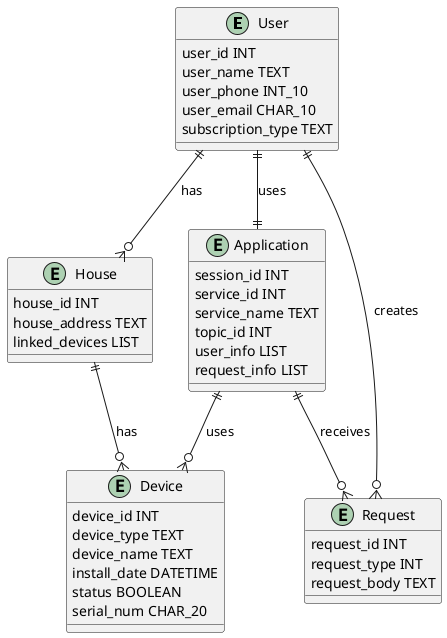 @startuml

entity "User" {
  user_id INT
  user_name TEXT
  user_phone INT_10
  user_email CHAR_10
  subscription_type TEXT
}

entity "House" {
  house_id INT
  house_address TEXT
  linked_devices LIST
}

entity "Device" {
  device_id INT
  device_type TEXT
  device_name TEXT
  install_date DATETIME
  status BOOLEAN
  serial_num CHAR_20
}

entity "Request" {
  request_id INT
  request_type INT
  request_body TEXT
}

entity "Application" {
  session_id INT
  service_id INT
  service_name TEXT
  topic_id INT
  user_info LIST
  request_info LIST
}

"User" ||--o{ "House": "has"
"House" ||--o{ "Device": "has"
"User" ||--o{ "Request": "creates"
"Application" ||--o{ "Request": "receives"
"Application" ||--o{ "Device": "uses"
"User" ||--|| "Application": "uses"

@enduml